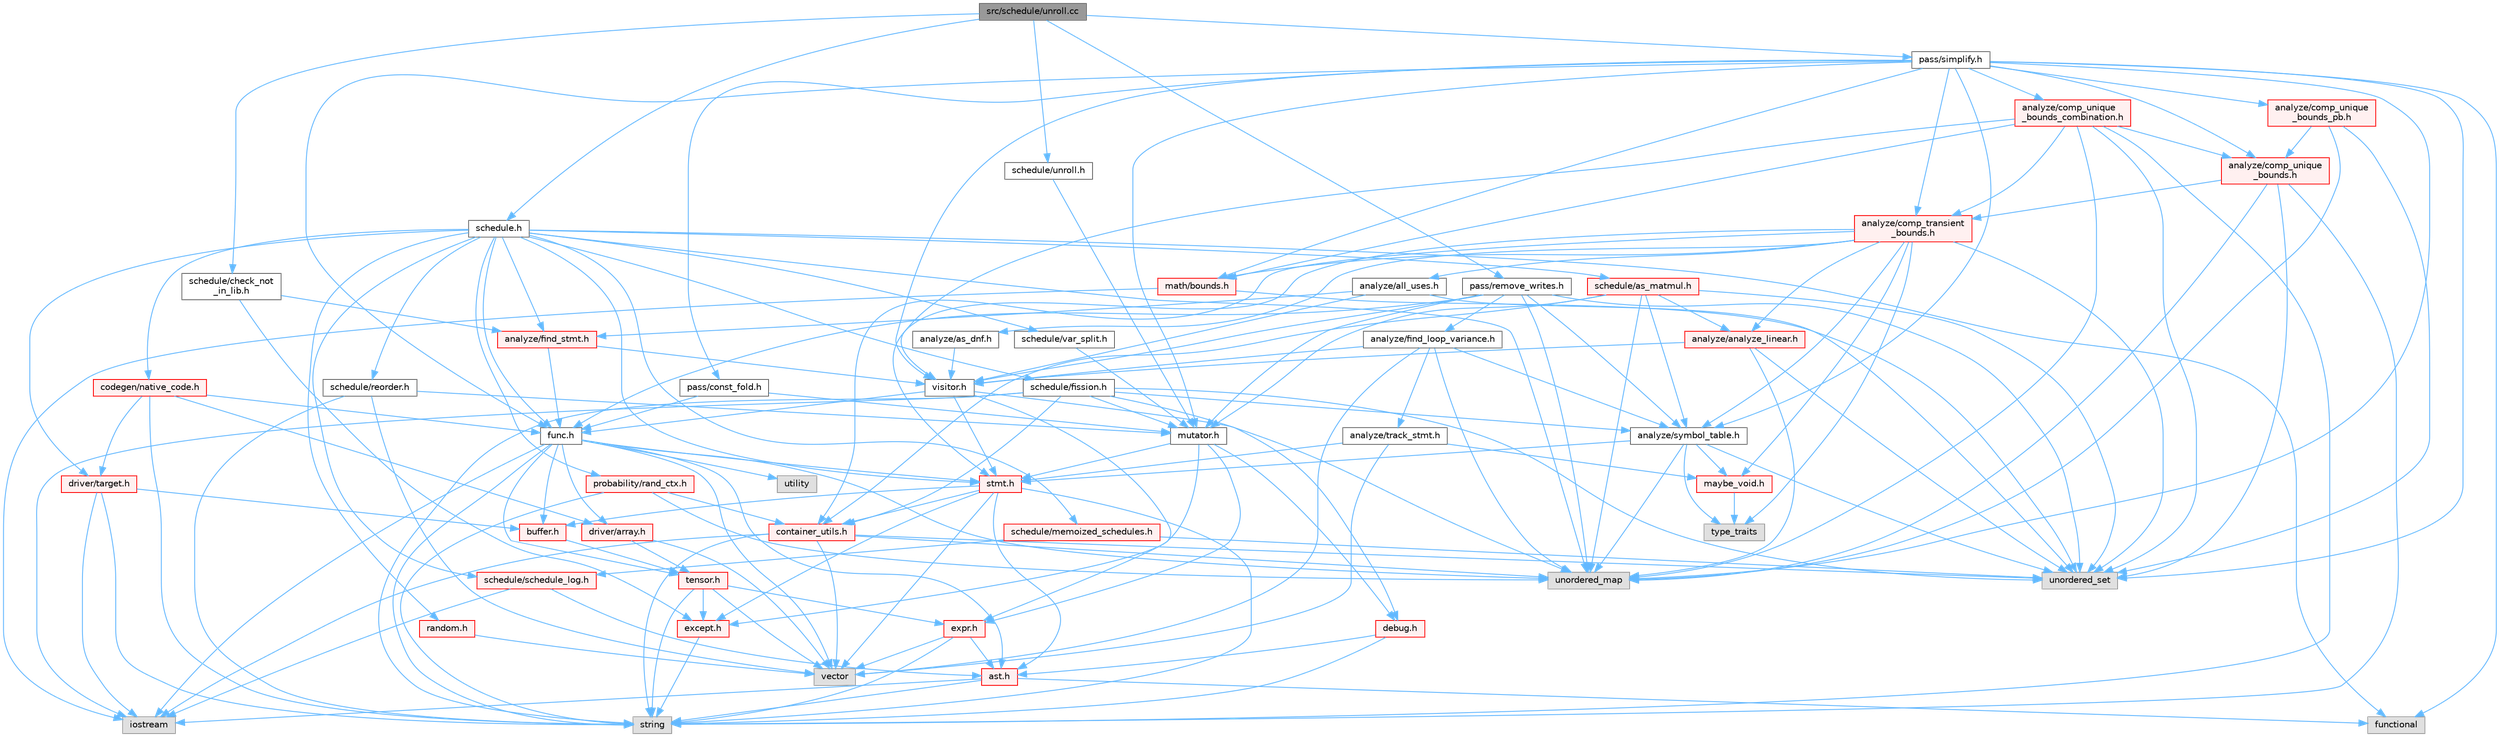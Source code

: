 digraph "src/schedule/unroll.cc"
{
 // LATEX_PDF_SIZE
  bgcolor="transparent";
  edge [fontname=Helvetica,fontsize=10,labelfontname=Helvetica,labelfontsize=10];
  node [fontname=Helvetica,fontsize=10,shape=box,height=0.2,width=0.4];
  Node1 [label="src/schedule/unroll.cc",height=0.2,width=0.4,color="gray40", fillcolor="grey60", style="filled", fontcolor="black",tooltip=" "];
  Node1 -> Node2 [color="steelblue1",style="solid"];
  Node2 [label="pass/remove_writes.h",height=0.2,width=0.4,color="grey40", fillcolor="white", style="filled",URL="$remove__writes_8h.html",tooltip=" "];
  Node2 -> Node3 [color="steelblue1",style="solid"];
  Node3 [label="unordered_map",height=0.2,width=0.4,color="grey60", fillcolor="#E0E0E0", style="filled",tooltip=" "];
  Node2 -> Node4 [color="steelblue1",style="solid"];
  Node4 [label="unordered_set",height=0.2,width=0.4,color="grey60", fillcolor="#E0E0E0", style="filled",tooltip=" "];
  Node2 -> Node5 [color="steelblue1",style="solid"];
  Node5 [label="analyze/find_loop_variance.h",height=0.2,width=0.4,color="grey40", fillcolor="white", style="filled",URL="$find__loop__variance_8h.html",tooltip=" "];
  Node5 -> Node3 [color="steelblue1",style="solid"];
  Node5 -> Node6 [color="steelblue1",style="solid"];
  Node6 [label="vector",height=0.2,width=0.4,color="grey60", fillcolor="#E0E0E0", style="filled",tooltip=" "];
  Node5 -> Node7 [color="steelblue1",style="solid"];
  Node7 [label="analyze/symbol_table.h",height=0.2,width=0.4,color="grey40", fillcolor="white", style="filled",URL="$symbol__table_8h.html",tooltip=" "];
  Node7 -> Node8 [color="steelblue1",style="solid"];
  Node8 [label="type_traits",height=0.2,width=0.4,color="grey60", fillcolor="#E0E0E0", style="filled",tooltip=" "];
  Node7 -> Node3 [color="steelblue1",style="solid"];
  Node7 -> Node4 [color="steelblue1",style="solid"];
  Node7 -> Node9 [color="steelblue1",style="solid"];
  Node9 [label="maybe_void.h",height=0.2,width=0.4,color="red", fillcolor="#FFF0F0", style="filled",URL="$maybe__void_8h.html",tooltip=" "];
  Node9 -> Node8 [color="steelblue1",style="solid"];
  Node7 -> Node11 [color="steelblue1",style="solid"];
  Node11 [label="stmt.h",height=0.2,width=0.4,color="red", fillcolor="#FFF0F0", style="filled",URL="$stmt_8h.html",tooltip=" "];
  Node11 -> Node12 [color="steelblue1",style="solid"];
  Node12 [label="string",height=0.2,width=0.4,color="grey60", fillcolor="#E0E0E0", style="filled",tooltip=" "];
  Node11 -> Node6 [color="steelblue1",style="solid"];
  Node11 -> Node13 [color="steelblue1",style="solid"];
  Node13 [label="ast.h",height=0.2,width=0.4,color="red", fillcolor="#FFF0F0", style="filled",URL="$ast_8h.html",tooltip=" "];
  Node13 -> Node15 [color="steelblue1",style="solid"];
  Node15 [label="functional",height=0.2,width=0.4,color="grey60", fillcolor="#E0E0E0", style="filled",tooltip=" "];
  Node13 -> Node16 [color="steelblue1",style="solid"];
  Node16 [label="iostream",height=0.2,width=0.4,color="grey60", fillcolor="#E0E0E0", style="filled",tooltip=" "];
  Node13 -> Node12 [color="steelblue1",style="solid"];
  Node11 -> Node42 [color="steelblue1",style="solid"];
  Node42 [label="buffer.h",height=0.2,width=0.4,color="red", fillcolor="#FFF0F0", style="filled",URL="$buffer_8h.html",tooltip=" "];
  Node42 -> Node43 [color="steelblue1",style="solid"];
  Node43 [label="tensor.h",height=0.2,width=0.4,color="red", fillcolor="#FFF0F0", style="filled",URL="$tensor_8h.html",tooltip=" "];
  Node43 -> Node12 [color="steelblue1",style="solid"];
  Node43 -> Node6 [color="steelblue1",style="solid"];
  Node43 -> Node28 [color="steelblue1",style="solid"];
  Node28 [label="except.h",height=0.2,width=0.4,color="red", fillcolor="#FFF0F0", style="filled",URL="$except_8h.html",tooltip=" "];
  Node28 -> Node12 [color="steelblue1",style="solid"];
  Node43 -> Node44 [color="steelblue1",style="solid"];
  Node44 [label="expr.h",height=0.2,width=0.4,color="red", fillcolor="#FFF0F0", style="filled",URL="$expr_8h.html",tooltip=" "];
  Node44 -> Node12 [color="steelblue1",style="solid"];
  Node44 -> Node6 [color="steelblue1",style="solid"];
  Node44 -> Node13 [color="steelblue1",style="solid"];
  Node11 -> Node35 [color="steelblue1",style="solid"];
  Node35 [label="container_utils.h",height=0.2,width=0.4,color="red", fillcolor="#FFF0F0", style="filled",URL="$container__utils_8h.html",tooltip=" "];
  Node35 -> Node16 [color="steelblue1",style="solid"];
  Node35 -> Node12 [color="steelblue1",style="solid"];
  Node35 -> Node3 [color="steelblue1",style="solid"];
  Node35 -> Node4 [color="steelblue1",style="solid"];
  Node35 -> Node6 [color="steelblue1",style="solid"];
  Node11 -> Node28 [color="steelblue1",style="solid"];
  Node5 -> Node51 [color="steelblue1",style="solid"];
  Node51 [label="analyze/track_stmt.h",height=0.2,width=0.4,color="grey40", fillcolor="white", style="filled",URL="$track__stmt_8h.html",tooltip=" "];
  Node51 -> Node6 [color="steelblue1",style="solid"];
  Node51 -> Node9 [color="steelblue1",style="solid"];
  Node51 -> Node11 [color="steelblue1",style="solid"];
  Node5 -> Node52 [color="steelblue1",style="solid"];
  Node52 [label="visitor.h",height=0.2,width=0.4,color="grey40", fillcolor="white", style="filled",URL="$visitor_8h.html",tooltip=" "];
  Node52 -> Node53 [color="steelblue1",style="solid"];
  Node53 [label="debug.h",height=0.2,width=0.4,color="red", fillcolor="#FFF0F0", style="filled",URL="$debug_8h.html",tooltip=" "];
  Node53 -> Node12 [color="steelblue1",style="solid"];
  Node53 -> Node13 [color="steelblue1",style="solid"];
  Node52 -> Node44 [color="steelblue1",style="solid"];
  Node52 -> Node57 [color="steelblue1",style="solid"];
  Node57 [label="func.h",height=0.2,width=0.4,color="grey40", fillcolor="white", style="filled",URL="$func_8h.html",tooltip=" "];
  Node57 -> Node16 [color="steelblue1",style="solid"];
  Node57 -> Node12 [color="steelblue1",style="solid"];
  Node57 -> Node3 [color="steelblue1",style="solid"];
  Node57 -> Node58 [color="steelblue1",style="solid"];
  Node58 [label="utility",height=0.2,width=0.4,color="grey60", fillcolor="#E0E0E0", style="filled",tooltip=" "];
  Node57 -> Node6 [color="steelblue1",style="solid"];
  Node57 -> Node13 [color="steelblue1",style="solid"];
  Node57 -> Node42 [color="steelblue1",style="solid"];
  Node57 -> Node59 [color="steelblue1",style="solid"];
  Node59 [label="driver/array.h",height=0.2,width=0.4,color="red", fillcolor="#FFF0F0", style="filled",URL="$array_8h.html",tooltip=" "];
  Node59 -> Node6 [color="steelblue1",style="solid"];
  Node59 -> Node43 [color="steelblue1",style="solid"];
  Node57 -> Node11 [color="steelblue1",style="solid"];
  Node57 -> Node43 [color="steelblue1",style="solid"];
  Node52 -> Node11 [color="steelblue1",style="solid"];
  Node2 -> Node7 [color="steelblue1",style="solid"];
  Node2 -> Node57 [color="steelblue1",style="solid"];
  Node2 -> Node63 [color="steelblue1",style="solid"];
  Node63 [label="mutator.h",height=0.2,width=0.4,color="grey40", fillcolor="white", style="filled",URL="$mutator_8h.html",tooltip=" "];
  Node63 -> Node53 [color="steelblue1",style="solid"];
  Node63 -> Node28 [color="steelblue1",style="solid"];
  Node63 -> Node44 [color="steelblue1",style="solid"];
  Node63 -> Node11 [color="steelblue1",style="solid"];
  Node2 -> Node52 [color="steelblue1",style="solid"];
  Node1 -> Node64 [color="steelblue1",style="solid"];
  Node64 [label="pass/simplify.h",height=0.2,width=0.4,color="grey40", fillcolor="white", style="filled",URL="$simplify_8h.html",tooltip=" "];
  Node64 -> Node15 [color="steelblue1",style="solid"];
  Node64 -> Node3 [color="steelblue1",style="solid"];
  Node64 -> Node4 [color="steelblue1",style="solid"];
  Node64 -> Node65 [color="steelblue1",style="solid"];
  Node65 [label="analyze/comp_transient\l_bounds.h",height=0.2,width=0.4,color="red", fillcolor="#FFF0F0", style="filled",URL="$comp__transient__bounds_8h.html",tooltip=" "];
  Node65 -> Node8 [color="steelblue1",style="solid"];
  Node65 -> Node4 [color="steelblue1",style="solid"];
  Node65 -> Node66 [color="steelblue1",style="solid"];
  Node66 [label="analyze/all_uses.h",height=0.2,width=0.4,color="grey40", fillcolor="white", style="filled",URL="$all__uses_8h.html",tooltip=" "];
  Node66 -> Node4 [color="steelblue1",style="solid"];
  Node66 -> Node67 [color="steelblue1",style="solid"];
  Node67 [label="analyze/find_stmt.h",height=0.2,width=0.4,color="red", fillcolor="#FFF0F0", style="filled",URL="$find__stmt_8h.html",tooltip=" "];
  Node67 -> Node57 [color="steelblue1",style="solid"];
  Node67 -> Node52 [color="steelblue1",style="solid"];
  Node66 -> Node52 [color="steelblue1",style="solid"];
  Node65 -> Node69 [color="steelblue1",style="solid"];
  Node69 [label="analyze/analyze_linear.h",height=0.2,width=0.4,color="red", fillcolor="#FFF0F0", style="filled",URL="$analyze__linear_8h.html",tooltip=" "];
  Node69 -> Node3 [color="steelblue1",style="solid"];
  Node69 -> Node4 [color="steelblue1",style="solid"];
  Node69 -> Node52 [color="steelblue1",style="solid"];
  Node65 -> Node72 [color="steelblue1",style="solid"];
  Node72 [label="analyze/as_dnf.h",height=0.2,width=0.4,color="grey40", fillcolor="white", style="filled",URL="$as__dnf_8h.html",tooltip=" "];
  Node72 -> Node52 [color="steelblue1",style="solid"];
  Node65 -> Node7 [color="steelblue1",style="solid"];
  Node65 -> Node35 [color="steelblue1",style="solid"];
  Node65 -> Node73 [color="steelblue1",style="solid"];
  Node73 [label="math/bounds.h",height=0.2,width=0.4,color="red", fillcolor="#FFF0F0", style="filled",URL="$bounds_8h.html",tooltip=" "];
  Node73 -> Node16 [color="steelblue1",style="solid"];
  Node73 -> Node4 [color="steelblue1",style="solid"];
  Node65 -> Node9 [color="steelblue1",style="solid"];
  Node65 -> Node11 [color="steelblue1",style="solid"];
  Node64 -> Node76 [color="steelblue1",style="solid"];
  Node76 [label="analyze/comp_unique\l_bounds.h",height=0.2,width=0.4,color="red", fillcolor="#FFF0F0", style="filled",URL="$comp__unique__bounds_8h.html",tooltip=" "];
  Node76 -> Node12 [color="steelblue1",style="solid"];
  Node76 -> Node3 [color="steelblue1",style="solid"];
  Node76 -> Node4 [color="steelblue1",style="solid"];
  Node76 -> Node65 [color="steelblue1",style="solid"];
  Node64 -> Node77 [color="steelblue1",style="solid"];
  Node77 [label="analyze/comp_unique\l_bounds_combination.h",height=0.2,width=0.4,color="red", fillcolor="#FFF0F0", style="filled",URL="$comp__unique__bounds__combination_8h.html",tooltip=" "];
  Node77 -> Node12 [color="steelblue1",style="solid"];
  Node77 -> Node3 [color="steelblue1",style="solid"];
  Node77 -> Node4 [color="steelblue1",style="solid"];
  Node77 -> Node65 [color="steelblue1",style="solid"];
  Node77 -> Node76 [color="steelblue1",style="solid"];
  Node77 -> Node73 [color="steelblue1",style="solid"];
  Node77 -> Node52 [color="steelblue1",style="solid"];
  Node64 -> Node78 [color="steelblue1",style="solid"];
  Node78 [label="analyze/comp_unique\l_bounds_pb.h",height=0.2,width=0.4,color="red", fillcolor="#FFF0F0", style="filled",URL="$comp__unique__bounds__pb_8h.html",tooltip=" "];
  Node78 -> Node3 [color="steelblue1",style="solid"];
  Node78 -> Node4 [color="steelblue1",style="solid"];
  Node78 -> Node76 [color="steelblue1",style="solid"];
  Node64 -> Node7 [color="steelblue1",style="solid"];
  Node64 -> Node57 [color="steelblue1",style="solid"];
  Node64 -> Node73 [color="steelblue1",style="solid"];
  Node64 -> Node63 [color="steelblue1",style="solid"];
  Node64 -> Node97 [color="steelblue1",style="solid"];
  Node97 [label="pass/const_fold.h",height=0.2,width=0.4,color="grey40", fillcolor="white", style="filled",URL="$const__fold_8h.html",tooltip=" "];
  Node97 -> Node57 [color="steelblue1",style="solid"];
  Node97 -> Node63 [color="steelblue1",style="solid"];
  Node64 -> Node52 [color="steelblue1",style="solid"];
  Node1 -> Node98 [color="steelblue1",style="solid"];
  Node98 [label="schedule.h",height=0.2,width=0.4,color="grey40", fillcolor="white", style="filled",URL="$schedule_8h.html",tooltip=" "];
  Node98 -> Node15 [color="steelblue1",style="solid"];
  Node98 -> Node3 [color="steelblue1",style="solid"];
  Node98 -> Node67 [color="steelblue1",style="solid"];
  Node98 -> Node99 [color="steelblue1",style="solid"];
  Node99 [label="codegen/native_code.h",height=0.2,width=0.4,color="red", fillcolor="#FFF0F0", style="filled",URL="$native__code_8h.html",tooltip=" "];
  Node99 -> Node12 [color="steelblue1",style="solid"];
  Node99 -> Node59 [color="steelblue1",style="solid"];
  Node99 -> Node61 [color="steelblue1",style="solid"];
  Node61 [label="driver/target.h",height=0.2,width=0.4,color="red", fillcolor="#FFF0F0", style="filled",URL="$target_8h.html",tooltip=" "];
  Node61 -> Node16 [color="steelblue1",style="solid"];
  Node61 -> Node12 [color="steelblue1",style="solid"];
  Node61 -> Node42 [color="steelblue1",style="solid"];
  Node99 -> Node57 [color="steelblue1",style="solid"];
  Node98 -> Node61 [color="steelblue1",style="solid"];
  Node98 -> Node57 [color="steelblue1",style="solid"];
  Node98 -> Node100 [color="steelblue1",style="solid"];
  Node100 [label="probability/rand_ctx.h",height=0.2,width=0.4,color="red", fillcolor="#FFF0F0", style="filled",URL="$rand__ctx_8h.html",tooltip=" "];
  Node100 -> Node12 [color="steelblue1",style="solid"];
  Node100 -> Node3 [color="steelblue1",style="solid"];
  Node100 -> Node35 [color="steelblue1",style="solid"];
  Node98 -> Node109 [color="steelblue1",style="solid"];
  Node109 [label="random.h",height=0.2,width=0.4,color="red", fillcolor="#FFF0F0", style="filled",URL="$random_8h.html",tooltip=" "];
  Node109 -> Node6 [color="steelblue1",style="solid"];
  Node98 -> Node110 [color="steelblue1",style="solid"];
  Node110 [label="schedule/as_matmul.h",height=0.2,width=0.4,color="red", fillcolor="#FFF0F0", style="filled",URL="$as__matmul_8h.html",tooltip=" "];
  Node110 -> Node3 [color="steelblue1",style="solid"];
  Node110 -> Node4 [color="steelblue1",style="solid"];
  Node110 -> Node69 [color="steelblue1",style="solid"];
  Node110 -> Node7 [color="steelblue1",style="solid"];
  Node110 -> Node35 [color="steelblue1",style="solid"];
  Node110 -> Node63 [color="steelblue1",style="solid"];
  Node98 -> Node112 [color="steelblue1",style="solid"];
  Node112 [label="schedule/fission.h",height=0.2,width=0.4,color="grey40", fillcolor="white", style="filled",URL="$fission_8h.html",tooltip=" "];
  Node112 -> Node16 [color="steelblue1",style="solid"];
  Node112 -> Node12 [color="steelblue1",style="solid"];
  Node112 -> Node3 [color="steelblue1",style="solid"];
  Node112 -> Node4 [color="steelblue1",style="solid"];
  Node112 -> Node7 [color="steelblue1",style="solid"];
  Node112 -> Node35 [color="steelblue1",style="solid"];
  Node112 -> Node63 [color="steelblue1",style="solid"];
  Node98 -> Node113 [color="steelblue1",style="solid"];
  Node113 [label="schedule/memoized_schedules.h",height=0.2,width=0.4,color="red", fillcolor="#FFF0F0", style="filled",URL="$memoized__schedules_8h.html",tooltip=" "];
  Node113 -> Node4 [color="steelblue1",style="solid"];
  Node113 -> Node114 [color="steelblue1",style="solid"];
  Node114 [label="schedule/schedule_log.h",height=0.2,width=0.4,color="red", fillcolor="#FFF0F0", style="filled",URL="$schedule__log_8h.html",tooltip=" "];
  Node114 -> Node16 [color="steelblue1",style="solid"];
  Node114 -> Node13 [color="steelblue1",style="solid"];
  Node98 -> Node116 [color="steelblue1",style="solid"];
  Node116 [label="schedule/reorder.h",height=0.2,width=0.4,color="grey40", fillcolor="white", style="filled",URL="$reorder_8h.html",tooltip=" "];
  Node116 -> Node12 [color="steelblue1",style="solid"];
  Node116 -> Node6 [color="steelblue1",style="solid"];
  Node116 -> Node63 [color="steelblue1",style="solid"];
  Node98 -> Node114 [color="steelblue1",style="solid"];
  Node98 -> Node117 [color="steelblue1",style="solid"];
  Node117 [label="schedule/var_split.h",height=0.2,width=0.4,color="grey40", fillcolor="white", style="filled",URL="$var__split_8h.html",tooltip=" "];
  Node117 -> Node63 [color="steelblue1",style="solid"];
  Node98 -> Node11 [color="steelblue1",style="solid"];
  Node1 -> Node118 [color="steelblue1",style="solid"];
  Node118 [label="schedule/check_not\l_in_lib.h",height=0.2,width=0.4,color="grey40", fillcolor="white", style="filled",URL="$check__not__in__lib_8h.html",tooltip=" "];
  Node118 -> Node67 [color="steelblue1",style="solid"];
  Node118 -> Node28 [color="steelblue1",style="solid"];
  Node1 -> Node119 [color="steelblue1",style="solid"];
  Node119 [label="schedule/unroll.h",height=0.2,width=0.4,color="grey40", fillcolor="white", style="filled",URL="$unroll_8h.html",tooltip=" "];
  Node119 -> Node63 [color="steelblue1",style="solid"];
}
